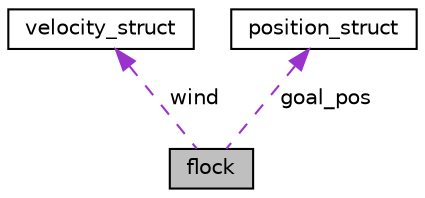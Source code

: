 digraph "flock"
{
  edge [fontname="Helvetica",fontsize="10",labelfontname="Helvetica",labelfontsize="10"];
  node [fontname="Helvetica",fontsize="10",shape=record];
  Node1 [label="flock",height=0.2,width=0.4,color="black", fillcolor="grey75", style="filled", fontcolor="black"];
  Node2 -> Node1 [dir="back",color="darkorchid3",fontsize="10",style="dashed",label=" wind" ,fontname="Helvetica"];
  Node2 [label="velocity_struct",height=0.2,width=0.4,color="black", fillcolor="white", style="filled",URL="$structvelocity__struct.html"];
  Node3 -> Node1 [dir="back",color="darkorchid3",fontsize="10",style="dashed",label=" goal_pos" ,fontname="Helvetica"];
  Node3 [label="position_struct",height=0.2,width=0.4,color="black", fillcolor="white", style="filled",URL="$structposition__struct.html"];
}
